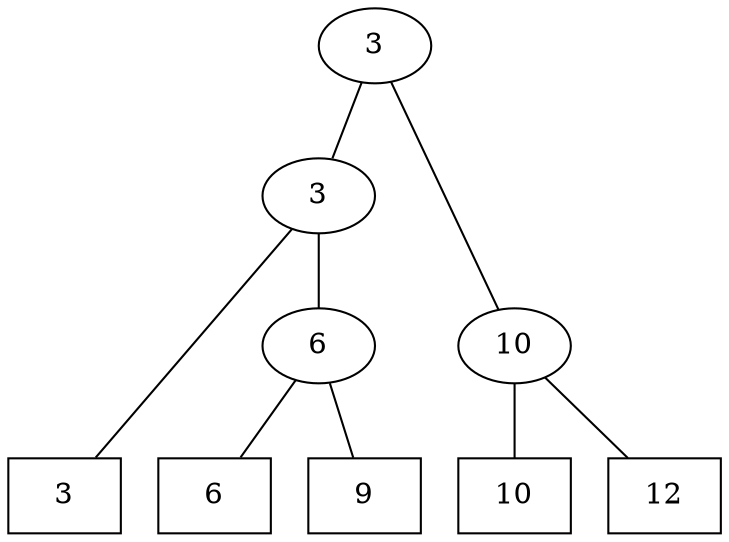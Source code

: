 digraph AVL {
  root [label="3"];
  a [label="3"];
  b [label="10"];
  c [label="6"];
  node [shape=box];
  { rank=same; 3 -> 6 -> 9 -> 10 -> 12 [style=invis] }
  edge [dir=none];
  root -> a;
  root -> b;
  a -> 3;
  a -> c;
  c -> 6;
  c -> 9;
  b -> 10;
  b -> 12;
}
